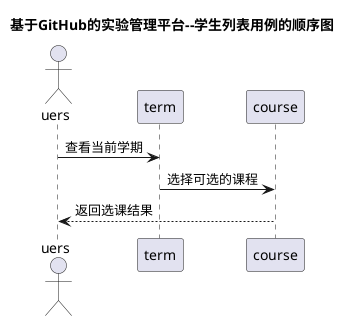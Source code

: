 @startuml
title 基于GitHub的实验管理平台--学生列表用例的顺序图

actor uers
uers -> term: 查看当前学期

term -> course: 选择可选的课程

course-->uers:返回选课结果


@enduml